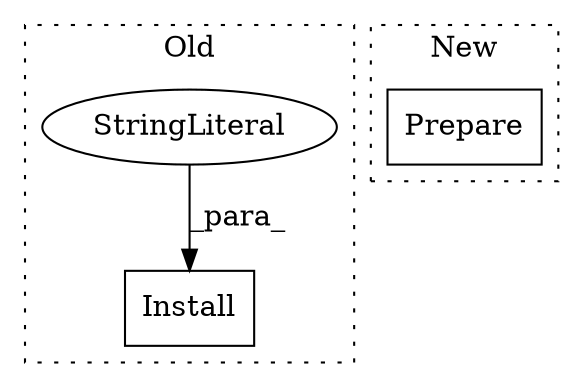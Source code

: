digraph G {
subgraph cluster0 {
1 [label="Install" a="32" s="2415,2428" l="8,1" shape="box"];
3 [label="StringLiteral" a="45" s="2423" l="5" shape="ellipse"];
label = "Old";
style="dotted";
}
subgraph cluster1 {
2 [label="Prepare" a="32" s="1400,1427" l="8,1" shape="box"];
label = "New";
style="dotted";
}
3 -> 1 [label="_para_"];
}